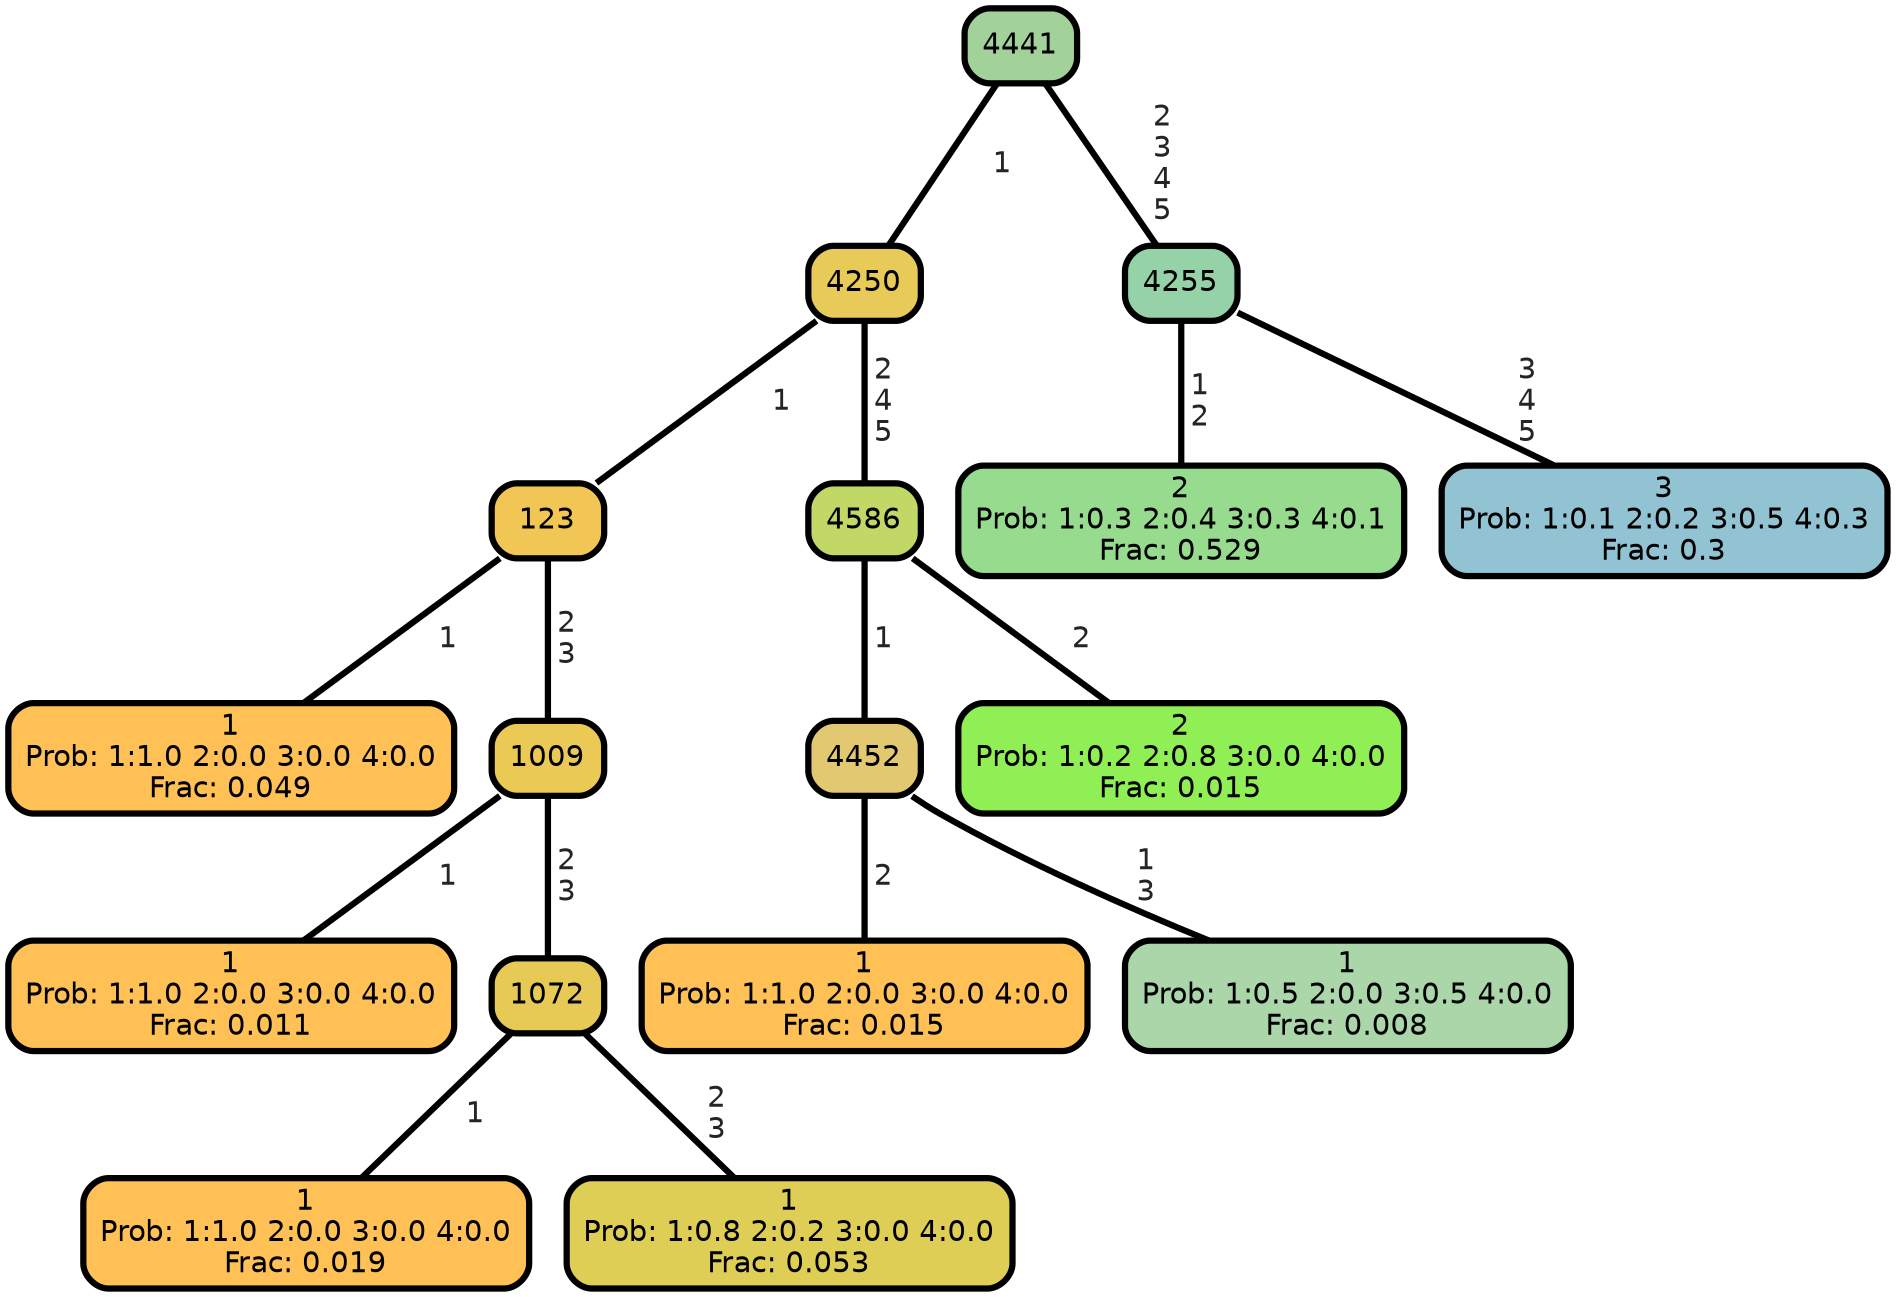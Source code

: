 graph Tree {
node [shape=box, style="filled, rounded",color="black",penwidth="3",fontcolor="black",                 fontname=helvetica] ;
graph [ranksep="0 equally", splines=straight,                 bgcolor=transparent, dpi=200] ;
edge [fontname=helvetica, fontweight=bold,fontcolor=grey14,color=black] ;
0 [label="1
Prob: 1:1.0 2:0.0 3:0.0 4:0.0
Frac: 0.049", fillcolor="#ffc155"] ;
1 [label="123", fillcolor="#f2c655"] ;
2 [label="1
Prob: 1:1.0 2:0.0 3:0.0 4:0.0
Frac: 0.011", fillcolor="#ffc155"] ;
3 [label="1009", fillcolor="#eac955"] ;
4 [label="1
Prob: 1:1.0 2:0.0 3:0.0 4:0.0
Frac: 0.019", fillcolor="#ffc155"] ;
5 [label="1072", fillcolor="#e7ca55"] ;
6 [label="1
Prob: 1:0.8 2:0.2 3:0.0 4:0.0
Frac: 0.053", fillcolor="#dfce55"] ;
7 [label="4250", fillcolor="#e7ca58"] ;
8 [label="1
Prob: 1:1.0 2:0.0 3:0.0 4:0.0
Frac: 0.015", fillcolor="#ffc155"] ;
9 [label="4452", fillcolor="#e2c871"] ;
10 [label="1
Prob: 1:0.5 2:0.0 3:0.5 4:0.0
Frac: 0.008", fillcolor="#aad6aa"] ;
11 [label="4586", fillcolor="#c1d766"] ;
12 [label="2
Prob: 1:0.2 2:0.8 3:0.0 4:0.0
Frac: 0.015", fillcolor="#8fef55"] ;
13 [label="4441", fillcolor="#a3d19a"] ;
14 [label="2
Prob: 1:0.3 2:0.4 3:0.3 4:0.1
Frac: 0.529", fillcolor="#97db8f"] ;
15 [label="4255", fillcolor="#95d2a8"] ;
16 [label="3
Prob: 1:0.1 2:0.2 3:0.5 4:0.3
Frac: 0.3", fillcolor="#91c3d3"] ;
1 -- 0 [label=" 1",penwidth=3] ;
1 -- 3 [label=" 2\n 3",penwidth=3] ;
3 -- 2 [label=" 1",penwidth=3] ;
3 -- 5 [label=" 2\n 3",penwidth=3] ;
5 -- 4 [label=" 1",penwidth=3] ;
5 -- 6 [label=" 2\n 3",penwidth=3] ;
7 -- 1 [label=" 1",penwidth=3] ;
7 -- 11 [label=" 2\n 4\n 5",penwidth=3] ;
9 -- 8 [label=" 2",penwidth=3] ;
9 -- 10 [label=" 1\n 3",penwidth=3] ;
11 -- 9 [label=" 1",penwidth=3] ;
11 -- 12 [label=" 2",penwidth=3] ;
13 -- 7 [label=" 1",penwidth=3] ;
13 -- 15 [label=" 2\n 3\n 4\n 5",penwidth=3] ;
15 -- 14 [label=" 1\n 2",penwidth=3] ;
15 -- 16 [label=" 3\n 4\n 5",penwidth=3] ;
{rank = same;}}